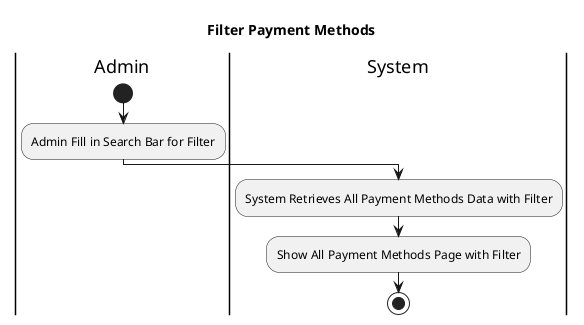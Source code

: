 @startuml
title Filter Payment Methods
|Admin|
start 
    :Admin Fill in Search Bar for Filter;
|System|
    :System Retrieves All Payment Methods Data with Filter;
    :Show All Payment Methods Page with Filter;
    stop

@enduml